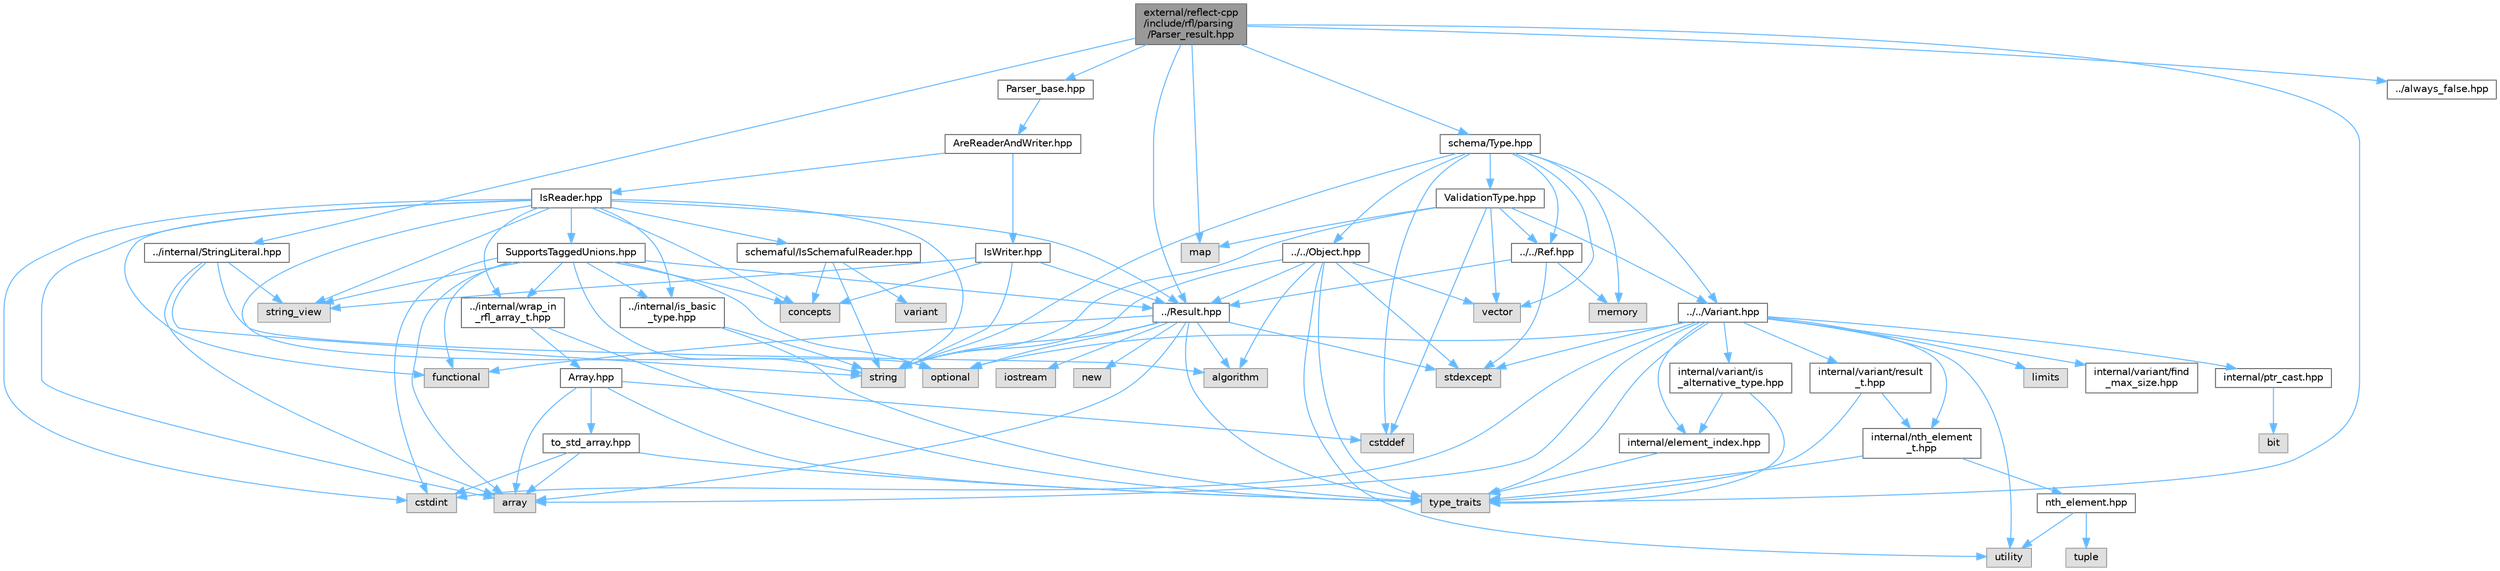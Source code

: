 digraph "external/reflect-cpp/include/rfl/parsing/Parser_result.hpp"
{
 // LATEX_PDF_SIZE
  bgcolor="transparent";
  edge [fontname=Helvetica,fontsize=10,labelfontname=Helvetica,labelfontsize=10];
  node [fontname=Helvetica,fontsize=10,shape=box,height=0.2,width=0.4];
  Node1 [id="Node000001",label="external/reflect-cpp\l/include/rfl/parsing\l/Parser_result.hpp",height=0.2,width=0.4,color="gray40", fillcolor="grey60", style="filled", fontcolor="black",tooltip=" "];
  Node1 -> Node2 [id="edge1_Node000001_Node000002",color="steelblue1",style="solid",tooltip=" "];
  Node2 [id="Node000002",label="map",height=0.2,width=0.4,color="grey60", fillcolor="#E0E0E0", style="filled",tooltip=" "];
  Node1 -> Node3 [id="edge2_Node000001_Node000003",color="steelblue1",style="solid",tooltip=" "];
  Node3 [id="Node000003",label="type_traits",height=0.2,width=0.4,color="grey60", fillcolor="#E0E0E0", style="filled",tooltip=" "];
  Node1 -> Node4 [id="edge3_Node000001_Node000004",color="steelblue1",style="solid",tooltip=" "];
  Node4 [id="Node000004",label="../Result.hpp",height=0.2,width=0.4,color="grey40", fillcolor="white", style="filled",URL="$_result_8hpp.html",tooltip=" "];
  Node4 -> Node5 [id="edge4_Node000004_Node000005",color="steelblue1",style="solid",tooltip=" "];
  Node5 [id="Node000005",label="algorithm",height=0.2,width=0.4,color="grey60", fillcolor="#E0E0E0", style="filled",tooltip=" "];
  Node4 -> Node6 [id="edge5_Node000004_Node000006",color="steelblue1",style="solid",tooltip=" "];
  Node6 [id="Node000006",label="array",height=0.2,width=0.4,color="grey60", fillcolor="#E0E0E0", style="filled",tooltip=" "];
  Node4 -> Node7 [id="edge6_Node000004_Node000007",color="steelblue1",style="solid",tooltip=" "];
  Node7 [id="Node000007",label="functional",height=0.2,width=0.4,color="grey60", fillcolor="#E0E0E0", style="filled",tooltip=" "];
  Node4 -> Node8 [id="edge7_Node000004_Node000008",color="steelblue1",style="solid",tooltip=" "];
  Node8 [id="Node000008",label="iostream",height=0.2,width=0.4,color="grey60", fillcolor="#E0E0E0", style="filled",tooltip=" "];
  Node4 -> Node9 [id="edge8_Node000004_Node000009",color="steelblue1",style="solid",tooltip=" "];
  Node9 [id="Node000009",label="new",height=0.2,width=0.4,color="grey60", fillcolor="#E0E0E0", style="filled",tooltip=" "];
  Node4 -> Node10 [id="edge9_Node000004_Node000010",color="steelblue1",style="solid",tooltip=" "];
  Node10 [id="Node000010",label="optional",height=0.2,width=0.4,color="grey60", fillcolor="#E0E0E0", style="filled",tooltip=" "];
  Node4 -> Node11 [id="edge10_Node000004_Node000011",color="steelblue1",style="solid",tooltip=" "];
  Node11 [id="Node000011",label="stdexcept",height=0.2,width=0.4,color="grey60", fillcolor="#E0E0E0", style="filled",tooltip=" "];
  Node4 -> Node12 [id="edge11_Node000004_Node000012",color="steelblue1",style="solid",tooltip=" "];
  Node12 [id="Node000012",label="string",height=0.2,width=0.4,color="grey60", fillcolor="#E0E0E0", style="filled",tooltip=" "];
  Node4 -> Node3 [id="edge12_Node000004_Node000003",color="steelblue1",style="solid",tooltip=" "];
  Node1 -> Node13 [id="edge13_Node000001_Node000013",color="steelblue1",style="solid",tooltip=" "];
  Node13 [id="Node000013",label="../always_false.hpp",height=0.2,width=0.4,color="grey40", fillcolor="white", style="filled",URL="$always__false_8hpp.html",tooltip=" "];
  Node1 -> Node14 [id="edge14_Node000001_Node000014",color="steelblue1",style="solid",tooltip=" "];
  Node14 [id="Node000014",label="../internal/StringLiteral.hpp",height=0.2,width=0.4,color="grey40", fillcolor="white", style="filled",URL="$_string_literal_8hpp.html",tooltip=" "];
  Node14 -> Node5 [id="edge15_Node000014_Node000005",color="steelblue1",style="solid",tooltip=" "];
  Node14 -> Node6 [id="edge16_Node000014_Node000006",color="steelblue1",style="solid",tooltip=" "];
  Node14 -> Node12 [id="edge17_Node000014_Node000012",color="steelblue1",style="solid",tooltip=" "];
  Node14 -> Node15 [id="edge18_Node000014_Node000015",color="steelblue1",style="solid",tooltip=" "];
  Node15 [id="Node000015",label="string_view",height=0.2,width=0.4,color="grey60", fillcolor="#E0E0E0", style="filled",tooltip=" "];
  Node1 -> Node16 [id="edge19_Node000001_Node000016",color="steelblue1",style="solid",tooltip=" "];
  Node16 [id="Node000016",label="Parser_base.hpp",height=0.2,width=0.4,color="grey40", fillcolor="white", style="filled",URL="$_parser__base_8hpp.html",tooltip=" "];
  Node16 -> Node17 [id="edge20_Node000016_Node000017",color="steelblue1",style="solid",tooltip=" "];
  Node17 [id="Node000017",label="AreReaderAndWriter.hpp",height=0.2,width=0.4,color="grey40", fillcolor="white", style="filled",URL="$_are_reader_and_writer_8hpp.html",tooltip=" "];
  Node17 -> Node18 [id="edge21_Node000017_Node000018",color="steelblue1",style="solid",tooltip=" "];
  Node18 [id="Node000018",label="IsReader.hpp",height=0.2,width=0.4,color="grey40", fillcolor="white", style="filled",URL="$_is_reader_8hpp.html",tooltip=" "];
  Node18 -> Node6 [id="edge22_Node000018_Node000006",color="steelblue1",style="solid",tooltip=" "];
  Node18 -> Node19 [id="edge23_Node000018_Node000019",color="steelblue1",style="solid",tooltip=" "];
  Node19 [id="Node000019",label="concepts",height=0.2,width=0.4,color="grey60", fillcolor="#E0E0E0", style="filled",tooltip=" "];
  Node18 -> Node20 [id="edge24_Node000018_Node000020",color="steelblue1",style="solid",tooltip=" "];
  Node20 [id="Node000020",label="cstdint",height=0.2,width=0.4,color="grey60", fillcolor="#E0E0E0", style="filled",tooltip=" "];
  Node18 -> Node7 [id="edge25_Node000018_Node000007",color="steelblue1",style="solid",tooltip=" "];
  Node18 -> Node10 [id="edge26_Node000018_Node000010",color="steelblue1",style="solid",tooltip=" "];
  Node18 -> Node12 [id="edge27_Node000018_Node000012",color="steelblue1",style="solid",tooltip=" "];
  Node18 -> Node15 [id="edge28_Node000018_Node000015",color="steelblue1",style="solid",tooltip=" "];
  Node18 -> Node4 [id="edge29_Node000018_Node000004",color="steelblue1",style="solid",tooltip=" "];
  Node18 -> Node21 [id="edge30_Node000018_Node000021",color="steelblue1",style="solid",tooltip=" "];
  Node21 [id="Node000021",label="../internal/is_basic\l_type.hpp",height=0.2,width=0.4,color="grey40", fillcolor="white", style="filled",URL="$is__basic__type_8hpp.html",tooltip=" "];
  Node21 -> Node12 [id="edge31_Node000021_Node000012",color="steelblue1",style="solid",tooltip=" "];
  Node21 -> Node3 [id="edge32_Node000021_Node000003",color="steelblue1",style="solid",tooltip=" "];
  Node18 -> Node22 [id="edge33_Node000018_Node000022",color="steelblue1",style="solid",tooltip=" "];
  Node22 [id="Node000022",label="../internal/wrap_in\l_rfl_array_t.hpp",height=0.2,width=0.4,color="grey40", fillcolor="white", style="filled",URL="$wrap__in__rfl__array__t_8hpp.html",tooltip=" "];
  Node22 -> Node3 [id="edge34_Node000022_Node000003",color="steelblue1",style="solid",tooltip=" "];
  Node22 -> Node23 [id="edge35_Node000022_Node000023",color="steelblue1",style="solid",tooltip=" "];
  Node23 [id="Node000023",label="Array.hpp",height=0.2,width=0.4,color="grey40", fillcolor="white", style="filled",URL="$_array_8hpp.html",tooltip=" "];
  Node23 -> Node6 [id="edge36_Node000023_Node000006",color="steelblue1",style="solid",tooltip=" "];
  Node23 -> Node24 [id="edge37_Node000023_Node000024",color="steelblue1",style="solid",tooltip=" "];
  Node24 [id="Node000024",label="cstddef",height=0.2,width=0.4,color="grey60", fillcolor="#E0E0E0", style="filled",tooltip=" "];
  Node23 -> Node3 [id="edge38_Node000023_Node000003",color="steelblue1",style="solid",tooltip=" "];
  Node23 -> Node25 [id="edge39_Node000023_Node000025",color="steelblue1",style="solid",tooltip=" "];
  Node25 [id="Node000025",label="to_std_array.hpp",height=0.2,width=0.4,color="grey40", fillcolor="white", style="filled",URL="$to__std__array_8hpp.html",tooltip=" "];
  Node25 -> Node6 [id="edge40_Node000025_Node000006",color="steelblue1",style="solid",tooltip=" "];
  Node25 -> Node20 [id="edge41_Node000025_Node000020",color="steelblue1",style="solid",tooltip=" "];
  Node25 -> Node3 [id="edge42_Node000025_Node000003",color="steelblue1",style="solid",tooltip=" "];
  Node18 -> Node26 [id="edge43_Node000018_Node000026",color="steelblue1",style="solid",tooltip=" "];
  Node26 [id="Node000026",label="SupportsTaggedUnions.hpp",height=0.2,width=0.4,color="grey40", fillcolor="white", style="filled",URL="$_supports_tagged_unions_8hpp.html",tooltip=" "];
  Node26 -> Node6 [id="edge44_Node000026_Node000006",color="steelblue1",style="solid",tooltip=" "];
  Node26 -> Node19 [id="edge45_Node000026_Node000019",color="steelblue1",style="solid",tooltip=" "];
  Node26 -> Node20 [id="edge46_Node000026_Node000020",color="steelblue1",style="solid",tooltip=" "];
  Node26 -> Node7 [id="edge47_Node000026_Node000007",color="steelblue1",style="solid",tooltip=" "];
  Node26 -> Node10 [id="edge48_Node000026_Node000010",color="steelblue1",style="solid",tooltip=" "];
  Node26 -> Node12 [id="edge49_Node000026_Node000012",color="steelblue1",style="solid",tooltip=" "];
  Node26 -> Node15 [id="edge50_Node000026_Node000015",color="steelblue1",style="solid",tooltip=" "];
  Node26 -> Node4 [id="edge51_Node000026_Node000004",color="steelblue1",style="solid",tooltip=" "];
  Node26 -> Node21 [id="edge52_Node000026_Node000021",color="steelblue1",style="solid",tooltip=" "];
  Node26 -> Node22 [id="edge53_Node000026_Node000022",color="steelblue1",style="solid",tooltip=" "];
  Node18 -> Node27 [id="edge54_Node000018_Node000027",color="steelblue1",style="solid",tooltip=" "];
  Node27 [id="Node000027",label="schemaful/IsSchemafulReader.hpp",height=0.2,width=0.4,color="grey40", fillcolor="white", style="filled",URL="$_is_schemaful_reader_8hpp.html",tooltip=" "];
  Node27 -> Node19 [id="edge55_Node000027_Node000019",color="steelblue1",style="solid",tooltip=" "];
  Node27 -> Node12 [id="edge56_Node000027_Node000012",color="steelblue1",style="solid",tooltip=" "];
  Node27 -> Node28 [id="edge57_Node000027_Node000028",color="steelblue1",style="solid",tooltip=" "];
  Node28 [id="Node000028",label="variant",height=0.2,width=0.4,color="grey60", fillcolor="#E0E0E0", style="filled",tooltip=" "];
  Node17 -> Node29 [id="edge58_Node000017_Node000029",color="steelblue1",style="solid",tooltip=" "];
  Node29 [id="Node000029",label="IsWriter.hpp",height=0.2,width=0.4,color="grey40", fillcolor="white", style="filled",URL="$_is_writer_8hpp.html",tooltip=" "];
  Node29 -> Node19 [id="edge59_Node000029_Node000019",color="steelblue1",style="solid",tooltip=" "];
  Node29 -> Node12 [id="edge60_Node000029_Node000012",color="steelblue1",style="solid",tooltip=" "];
  Node29 -> Node15 [id="edge61_Node000029_Node000015",color="steelblue1",style="solid",tooltip=" "];
  Node29 -> Node4 [id="edge62_Node000029_Node000004",color="steelblue1",style="solid",tooltip=" "];
  Node1 -> Node30 [id="edge63_Node000001_Node000030",color="steelblue1",style="solid",tooltip=" "];
  Node30 [id="Node000030",label="schema/Type.hpp",height=0.2,width=0.4,color="grey40", fillcolor="white", style="filled",URL="$parsing_2schema_2_type_8hpp.html",tooltip=" "];
  Node30 -> Node24 [id="edge64_Node000030_Node000024",color="steelblue1",style="solid",tooltip=" "];
  Node30 -> Node31 [id="edge65_Node000030_Node000031",color="steelblue1",style="solid",tooltip=" "];
  Node31 [id="Node000031",label="memory",height=0.2,width=0.4,color="grey60", fillcolor="#E0E0E0", style="filled",tooltip=" "];
  Node30 -> Node12 [id="edge66_Node000030_Node000012",color="steelblue1",style="solid",tooltip=" "];
  Node30 -> Node32 [id="edge67_Node000030_Node000032",color="steelblue1",style="solid",tooltip=" "];
  Node32 [id="Node000032",label="vector",height=0.2,width=0.4,color="grey60", fillcolor="#E0E0E0", style="filled",tooltip=" "];
  Node30 -> Node33 [id="edge68_Node000030_Node000033",color="steelblue1",style="solid",tooltip=" "];
  Node33 [id="Node000033",label="../../Object.hpp",height=0.2,width=0.4,color="grey40", fillcolor="white", style="filled",URL="$_object_8hpp.html",tooltip=" "];
  Node33 -> Node5 [id="edge69_Node000033_Node000005",color="steelblue1",style="solid",tooltip=" "];
  Node33 -> Node11 [id="edge70_Node000033_Node000011",color="steelblue1",style="solid",tooltip=" "];
  Node33 -> Node12 [id="edge71_Node000033_Node000012",color="steelblue1",style="solid",tooltip=" "];
  Node33 -> Node3 [id="edge72_Node000033_Node000003",color="steelblue1",style="solid",tooltip=" "];
  Node33 -> Node34 [id="edge73_Node000033_Node000034",color="steelblue1",style="solid",tooltip=" "];
  Node34 [id="Node000034",label="utility",height=0.2,width=0.4,color="grey60", fillcolor="#E0E0E0", style="filled",tooltip=" "];
  Node33 -> Node32 [id="edge74_Node000033_Node000032",color="steelblue1",style="solid",tooltip=" "];
  Node33 -> Node4 [id="edge75_Node000033_Node000004",color="steelblue1",style="solid",tooltip=" "];
  Node30 -> Node35 [id="edge76_Node000030_Node000035",color="steelblue1",style="solid",tooltip=" "];
  Node35 [id="Node000035",label="../../Ref.hpp",height=0.2,width=0.4,color="grey40", fillcolor="white", style="filled",URL="$_ref_8hpp.html",tooltip=" "];
  Node35 -> Node31 [id="edge77_Node000035_Node000031",color="steelblue1",style="solid",tooltip=" "];
  Node35 -> Node11 [id="edge78_Node000035_Node000011",color="steelblue1",style="solid",tooltip=" "];
  Node35 -> Node4 [id="edge79_Node000035_Node000004",color="steelblue1",style="solid",tooltip=" "];
  Node30 -> Node36 [id="edge80_Node000030_Node000036",color="steelblue1",style="solid",tooltip=" "];
  Node36 [id="Node000036",label="../../Variant.hpp",height=0.2,width=0.4,color="grey40", fillcolor="white", style="filled",URL="$_variant_8hpp.html",tooltip=" "];
  Node36 -> Node6 [id="edge81_Node000036_Node000006",color="steelblue1",style="solid",tooltip=" "];
  Node36 -> Node20 [id="edge82_Node000036_Node000020",color="steelblue1",style="solid",tooltip=" "];
  Node36 -> Node37 [id="edge83_Node000036_Node000037",color="steelblue1",style="solid",tooltip=" "];
  Node37 [id="Node000037",label="limits",height=0.2,width=0.4,color="grey60", fillcolor="#E0E0E0", style="filled",tooltip=" "];
  Node36 -> Node10 [id="edge84_Node000036_Node000010",color="steelblue1",style="solid",tooltip=" "];
  Node36 -> Node11 [id="edge85_Node000036_Node000011",color="steelblue1",style="solid",tooltip=" "];
  Node36 -> Node3 [id="edge86_Node000036_Node000003",color="steelblue1",style="solid",tooltip=" "];
  Node36 -> Node34 [id="edge87_Node000036_Node000034",color="steelblue1",style="solid",tooltip=" "];
  Node36 -> Node38 [id="edge88_Node000036_Node000038",color="steelblue1",style="solid",tooltip=" "];
  Node38 [id="Node000038",label="internal/element_index.hpp",height=0.2,width=0.4,color="grey40", fillcolor="white", style="filled",URL="$element__index_8hpp.html",tooltip=" "];
  Node38 -> Node3 [id="edge89_Node000038_Node000003",color="steelblue1",style="solid",tooltip=" "];
  Node36 -> Node39 [id="edge90_Node000036_Node000039",color="steelblue1",style="solid",tooltip=" "];
  Node39 [id="Node000039",label="internal/nth_element\l_t.hpp",height=0.2,width=0.4,color="grey40", fillcolor="white", style="filled",URL="$nth__element__t_8hpp.html",tooltip=" "];
  Node39 -> Node3 [id="edge91_Node000039_Node000003",color="steelblue1",style="solid",tooltip=" "];
  Node39 -> Node40 [id="edge92_Node000039_Node000040",color="steelblue1",style="solid",tooltip=" "];
  Node40 [id="Node000040",label="nth_element.hpp",height=0.2,width=0.4,color="grey40", fillcolor="white", style="filled",URL="$nth__element_8hpp.html",tooltip=" "];
  Node40 -> Node41 [id="edge93_Node000040_Node000041",color="steelblue1",style="solid",tooltip=" "];
  Node41 [id="Node000041",label="tuple",height=0.2,width=0.4,color="grey60", fillcolor="#E0E0E0", style="filled",tooltip=" "];
  Node40 -> Node34 [id="edge94_Node000040_Node000034",color="steelblue1",style="solid",tooltip=" "];
  Node36 -> Node42 [id="edge95_Node000036_Node000042",color="steelblue1",style="solid",tooltip=" "];
  Node42 [id="Node000042",label="internal/variant/find\l_max_size.hpp",height=0.2,width=0.4,color="grey40", fillcolor="white", style="filled",URL="$find__max__size_8hpp.html",tooltip=" "];
  Node36 -> Node43 [id="edge96_Node000036_Node000043",color="steelblue1",style="solid",tooltip=" "];
  Node43 [id="Node000043",label="internal/variant/is\l_alternative_type.hpp",height=0.2,width=0.4,color="grey40", fillcolor="white", style="filled",URL="$is__alternative__type_8hpp.html",tooltip=" "];
  Node43 -> Node3 [id="edge97_Node000043_Node000003",color="steelblue1",style="solid",tooltip=" "];
  Node43 -> Node38 [id="edge98_Node000043_Node000038",color="steelblue1",style="solid",tooltip=" "];
  Node36 -> Node44 [id="edge99_Node000036_Node000044",color="steelblue1",style="solid",tooltip=" "];
  Node44 [id="Node000044",label="internal/variant/result\l_t.hpp",height=0.2,width=0.4,color="grey40", fillcolor="white", style="filled",URL="$result__t_8hpp.html",tooltip=" "];
  Node44 -> Node3 [id="edge100_Node000044_Node000003",color="steelblue1",style="solid",tooltip=" "];
  Node44 -> Node39 [id="edge101_Node000044_Node000039",color="steelblue1",style="solid",tooltip=" "];
  Node36 -> Node45 [id="edge102_Node000036_Node000045",color="steelblue1",style="solid",tooltip=" "];
  Node45 [id="Node000045",label="internal/ptr_cast.hpp",height=0.2,width=0.4,color="grey40", fillcolor="white", style="filled",URL="$ptr__cast_8hpp.html",tooltip=" "];
  Node45 -> Node46 [id="edge103_Node000045_Node000046",color="steelblue1",style="solid",tooltip=" "];
  Node46 [id="Node000046",label="bit",height=0.2,width=0.4,color="grey60", fillcolor="#E0E0E0", style="filled",tooltip=" "];
  Node30 -> Node47 [id="edge104_Node000030_Node000047",color="steelblue1",style="solid",tooltip=" "];
  Node47 [id="Node000047",label="ValidationType.hpp",height=0.2,width=0.4,color="grey40", fillcolor="white", style="filled",URL="$_validation_type_8hpp.html",tooltip=" "];
  Node47 -> Node24 [id="edge105_Node000047_Node000024",color="steelblue1",style="solid",tooltip=" "];
  Node47 -> Node2 [id="edge106_Node000047_Node000002",color="steelblue1",style="solid",tooltip=" "];
  Node47 -> Node12 [id="edge107_Node000047_Node000012",color="steelblue1",style="solid",tooltip=" "];
  Node47 -> Node32 [id="edge108_Node000047_Node000032",color="steelblue1",style="solid",tooltip=" "];
  Node47 -> Node35 [id="edge109_Node000047_Node000035",color="steelblue1",style="solid",tooltip=" "];
  Node47 -> Node36 [id="edge110_Node000047_Node000036",color="steelblue1",style="solid",tooltip=" "];
}
